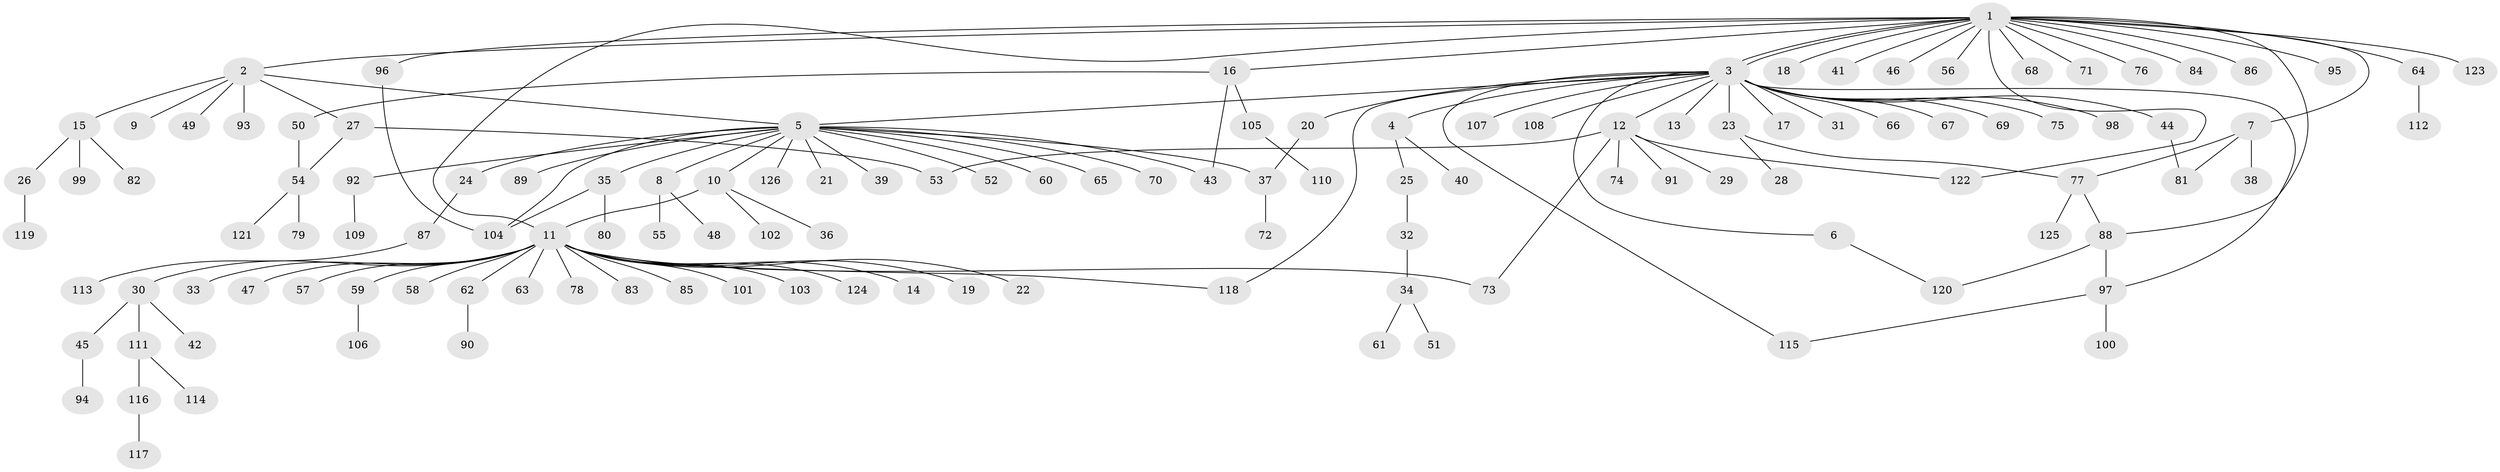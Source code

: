 // coarse degree distribution, {2: 0.17582417582417584, 6: 0.02197802197802198, 1: 0.6373626373626373, 4: 0.02197802197802198, 3: 0.0989010989010989, 19: 0.02197802197802198, 17: 0.01098901098901099, 20: 0.01098901098901099}
// Generated by graph-tools (version 1.1) at 2025/36/03/04/25 23:36:39]
// undirected, 126 vertices, 143 edges
graph export_dot {
  node [color=gray90,style=filled];
  1;
  2;
  3;
  4;
  5;
  6;
  7;
  8;
  9;
  10;
  11;
  12;
  13;
  14;
  15;
  16;
  17;
  18;
  19;
  20;
  21;
  22;
  23;
  24;
  25;
  26;
  27;
  28;
  29;
  30;
  31;
  32;
  33;
  34;
  35;
  36;
  37;
  38;
  39;
  40;
  41;
  42;
  43;
  44;
  45;
  46;
  47;
  48;
  49;
  50;
  51;
  52;
  53;
  54;
  55;
  56;
  57;
  58;
  59;
  60;
  61;
  62;
  63;
  64;
  65;
  66;
  67;
  68;
  69;
  70;
  71;
  72;
  73;
  74;
  75;
  76;
  77;
  78;
  79;
  80;
  81;
  82;
  83;
  84;
  85;
  86;
  87;
  88;
  89;
  90;
  91;
  92;
  93;
  94;
  95;
  96;
  97;
  98;
  99;
  100;
  101;
  102;
  103;
  104;
  105;
  106;
  107;
  108;
  109;
  110;
  111;
  112;
  113;
  114;
  115;
  116;
  117;
  118;
  119;
  120;
  121;
  122;
  123;
  124;
  125;
  126;
  1 -- 2;
  1 -- 3;
  1 -- 3;
  1 -- 7;
  1 -- 11;
  1 -- 16;
  1 -- 18;
  1 -- 41;
  1 -- 46;
  1 -- 56;
  1 -- 64;
  1 -- 68;
  1 -- 71;
  1 -- 76;
  1 -- 84;
  1 -- 86;
  1 -- 88;
  1 -- 95;
  1 -- 96;
  1 -- 122;
  1 -- 123;
  2 -- 5;
  2 -- 9;
  2 -- 15;
  2 -- 27;
  2 -- 49;
  2 -- 93;
  3 -- 4;
  3 -- 5;
  3 -- 6;
  3 -- 12;
  3 -- 13;
  3 -- 17;
  3 -- 20;
  3 -- 23;
  3 -- 31;
  3 -- 44;
  3 -- 66;
  3 -- 67;
  3 -- 69;
  3 -- 75;
  3 -- 97;
  3 -- 98;
  3 -- 107;
  3 -- 108;
  3 -- 115;
  3 -- 118;
  4 -- 25;
  4 -- 40;
  5 -- 8;
  5 -- 10;
  5 -- 21;
  5 -- 24;
  5 -- 35;
  5 -- 37;
  5 -- 39;
  5 -- 43;
  5 -- 52;
  5 -- 60;
  5 -- 65;
  5 -- 70;
  5 -- 89;
  5 -- 92;
  5 -- 104;
  5 -- 126;
  6 -- 120;
  7 -- 38;
  7 -- 77;
  7 -- 81;
  8 -- 48;
  8 -- 55;
  10 -- 11;
  10 -- 36;
  10 -- 102;
  11 -- 14;
  11 -- 19;
  11 -- 22;
  11 -- 30;
  11 -- 33;
  11 -- 47;
  11 -- 57;
  11 -- 58;
  11 -- 59;
  11 -- 62;
  11 -- 63;
  11 -- 73;
  11 -- 78;
  11 -- 83;
  11 -- 85;
  11 -- 101;
  11 -- 103;
  11 -- 118;
  11 -- 124;
  12 -- 29;
  12 -- 53;
  12 -- 73;
  12 -- 74;
  12 -- 91;
  12 -- 122;
  15 -- 26;
  15 -- 82;
  15 -- 99;
  16 -- 43;
  16 -- 50;
  16 -- 105;
  20 -- 37;
  23 -- 28;
  23 -- 77;
  24 -- 87;
  25 -- 32;
  26 -- 119;
  27 -- 53;
  27 -- 54;
  30 -- 42;
  30 -- 45;
  30 -- 111;
  32 -- 34;
  34 -- 51;
  34 -- 61;
  35 -- 80;
  35 -- 104;
  37 -- 72;
  44 -- 81;
  45 -- 94;
  50 -- 54;
  54 -- 79;
  54 -- 121;
  59 -- 106;
  62 -- 90;
  64 -- 112;
  77 -- 88;
  77 -- 125;
  87 -- 113;
  88 -- 97;
  88 -- 120;
  92 -- 109;
  96 -- 104;
  97 -- 100;
  97 -- 115;
  105 -- 110;
  111 -- 114;
  111 -- 116;
  116 -- 117;
}
